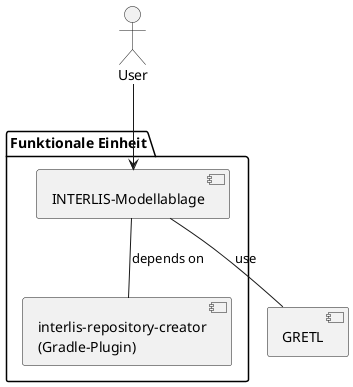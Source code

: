 @startuml

actor "User" as user

package "Funktionale Einheit" {
    component [INTERLIS-Modellablage] as Modellablage
    component [interlis-repository-creator\n(Gradle-Plugin)] as Creator 
}

component [GRETL] as Gretl #f2f2f2

user --> Modellablage

Modellablage -- Gretl : use
Modellablage -- Creator : depends on

@enduml
